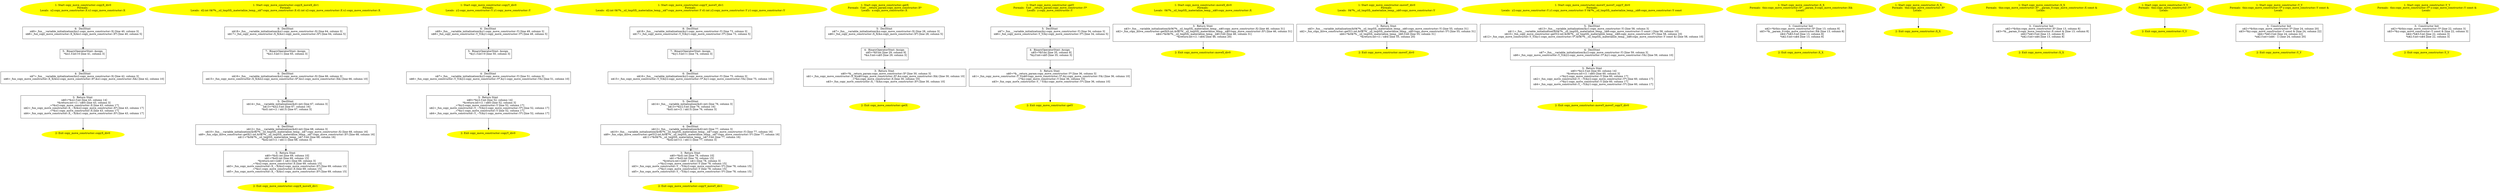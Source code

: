 /* @generated */
digraph cfg {
"copyX_div0#copy_move_constructor#7555826423954612298.1fd45599e2fc3ce471d7d474aa615bcb_1" [label="1: Start copy_move_constructor::copyX_div0\nFormals: \nLocals:  x2:copy_move_constructor::X x1:copy_move_constructor::X \n  " color=yellow style=filled]
	

	 "copyX_div0#copy_move_constructor#7555826423954612298.1fd45599e2fc3ce471d7d474aa615bcb_1" -> "copyX_div0#copy_move_constructor#7555826423954612298.1fd45599e2fc3ce471d7d474aa615bcb_6" ;
"copyX_div0#copy_move_constructor#7555826423954612298.1fd45599e2fc3ce471d7d474aa615bcb_2" [label="2: Exit copy_move_constructor::copyX_div0 \n  " color=yellow style=filled]
	

"copyX_div0#copy_move_constructor#7555826423954612298.1fd45599e2fc3ce471d7d474aa615bcb_3" [label="3:  Return Stmt \n   n$0=*&x2.f:int [line 43, column 14]\n  *&return:int=(1 / n$0) [line 43, column 3]\n  _=*&x2:copy_move_constructor::X [line 43, column 17]\n  n$2=_fun_copy_move_constructor::X_~X(&x2:copy_move_constructor::X*) [line 43, column 17]\n  _=*&x1:copy_move_constructor::X [line 43, column 17]\n  n$4=_fun_copy_move_constructor::X_~X(&x1:copy_move_constructor::X*) [line 43, column 17]\n " shape="box"]
	

	 "copyX_div0#copy_move_constructor#7555826423954612298.1fd45599e2fc3ce471d7d474aa615bcb_3" -> "copyX_div0#copy_move_constructor#7555826423954612298.1fd45599e2fc3ce471d7d474aa615bcb_2" ;
"copyX_div0#copy_move_constructor#7555826423954612298.1fd45599e2fc3ce471d7d474aa615bcb_4" [label="4:  DeclStmt \n   n$7=_fun___variable_initialization(&x2:copy_move_constructor::X) [line 42, column 3]\n  n$6=_fun_copy_move_constructor::X_X(&x2:copy_move_constructor::X*,&x1:copy_move_constructor::X&) [line 42, column 10]\n " shape="box"]
	

	 "copyX_div0#copy_move_constructor#7555826423954612298.1fd45599e2fc3ce471d7d474aa615bcb_4" -> "copyX_div0#copy_move_constructor#7555826423954612298.1fd45599e2fc3ce471d7d474aa615bcb_3" ;
"copyX_div0#copy_move_constructor#7555826423954612298.1fd45599e2fc3ce471d7d474aa615bcb_5" [label="5:  BinaryOperatorStmt: Assign \n   *&x1.f:int=0 [line 41, column 3]\n " shape="box"]
	

	 "copyX_div0#copy_move_constructor#7555826423954612298.1fd45599e2fc3ce471d7d474aa615bcb_5" -> "copyX_div0#copy_move_constructor#7555826423954612298.1fd45599e2fc3ce471d7d474aa615bcb_4" ;
"copyX_div0#copy_move_constructor#7555826423954612298.1fd45599e2fc3ce471d7d474aa615bcb_6" [label="6:  DeclStmt \n   n$9=_fun___variable_initialization(&x1:copy_move_constructor::X) [line 40, column 3]\n  n$8=_fun_copy_move_constructor::X_X(&x1:copy_move_constructor::X*) [line 40, column 5]\n " shape="box"]
	

	 "copyX_div0#copy_move_constructor#7555826423954612298.1fd45599e2fc3ce471d7d474aa615bcb_6" -> "copyX_div0#copy_move_constructor#7555826423954612298.1fd45599e2fc3ce471d7d474aa615bcb_5" ;
"copyX_moveX_div1#copy_move_constructor#6853813819184662211.00e91897e7d9fcfa93de911bba9a1399_1" [label="1: Start copy_move_constructor::copyX_moveX_div1\nFormals: \nLocals:  d2:int 0$?%__sil_tmpSIL_materialize_temp__n$7:copy_move_constructor::X d1:int x2:copy_move_constructor::X x1:copy_move_constructor::X \n  " color=yellow style=filled]
	

	 "copyX_moveX_div1#copy_move_constructor#6853813819184662211.00e91897e7d9fcfa93de911bba9a1399_1" -> "copyX_moveX_div1#copy_move_constructor#6853813819184662211.00e91897e7d9fcfa93de911bba9a1399_8" ;
"copyX_moveX_div1#copy_move_constructor#6853813819184662211.00e91897e7d9fcfa93de911bba9a1399_2" [label="2: Exit copy_move_constructor::copyX_moveX_div1 \n  " color=yellow style=filled]
	

"copyX_moveX_div1#copy_move_constructor#6853813819184662211.00e91897e7d9fcfa93de911bba9a1399_3" [label="3:  Return Stmt \n   n$0=*&d1:int [line 69, column 10]\n  n$1=*&d2:int [line 69, column 15]\n  *&return:int=(n$0 + n$1) [line 69, column 3]\n  _=*&x2:copy_move_constructor::X [line 69, column 15]\n  n$3=_fun_copy_move_constructor::X_~X(&x2:copy_move_constructor::X*) [line 69, column 15]\n  _=*&x1:copy_move_constructor::X [line 69, column 15]\n  n$5=_fun_copy_move_constructor::X_~X(&x1:copy_move_constructor::X*) [line 69, column 15]\n " shape="box"]
	

	 "copyX_moveX_div1#copy_move_constructor#6853813819184662211.00e91897e7d9fcfa93de911bba9a1399_3" -> "copyX_moveX_div1#copy_move_constructor#6853813819184662211.00e91897e7d9fcfa93de911bba9a1399_2" ;
"copyX_moveX_div1#copy_move_constructor#6853813819184662211.00e91897e7d9fcfa93de911bba9a1399_4" [label="4:  DeclStmt \n   n$12=_fun___variable_initialization(&d2:int) [line 68, column 3]\n  n$10=_fun___variable_initialization(&0$?%__sil_tmpSIL_materialize_temp__n$7:copy_move_constructor::X) [line 68, column 16]\n  n$9=_fun_copy_move_constructor::getX(1:int,&0$?%__sil_tmpSIL_materialize_temp__n$7:copy_move_constructor::X*) [line 68, column 16]\n  n$11=*&0$?%__sil_tmpSIL_materialize_temp__n$7.f:int [line 68, column 16]\n  *&d2:int=(1 / n$11) [line 68, column 3]\n " shape="box"]
	

	 "copyX_moveX_div1#copy_move_constructor#6853813819184662211.00e91897e7d9fcfa93de911bba9a1399_4" -> "copyX_moveX_div1#copy_move_constructor#6853813819184662211.00e91897e7d9fcfa93de911bba9a1399_3" ;
"copyX_moveX_div1#copy_move_constructor#6853813819184662211.00e91897e7d9fcfa93de911bba9a1399_5" [label="5:  DeclStmt \n   n$14=_fun___variable_initialization(&d1:int) [line 67, column 3]\n  n$13=*&x2.f:int [line 67, column 16]\n  *&d1:int=(1 / n$13) [line 67, column 3]\n " shape="box"]
	

	 "copyX_moveX_div1#copy_move_constructor#6853813819184662211.00e91897e7d9fcfa93de911bba9a1399_5" -> "copyX_moveX_div1#copy_move_constructor#6853813819184662211.00e91897e7d9fcfa93de911bba9a1399_4" ;
"copyX_moveX_div1#copy_move_constructor#6853813819184662211.00e91897e7d9fcfa93de911bba9a1399_6" [label="6:  DeclStmt \n   n$16=_fun___variable_initialization(&x2:copy_move_constructor::X) [line 66, column 3]\n  n$15=_fun_copy_move_constructor::X_X(&x2:copy_move_constructor::X*,&x1:copy_move_constructor::X&) [line 66, column 10]\n " shape="box"]
	

	 "copyX_moveX_div1#copy_move_constructor#6853813819184662211.00e91897e7d9fcfa93de911bba9a1399_6" -> "copyX_moveX_div1#copy_move_constructor#6853813819184662211.00e91897e7d9fcfa93de911bba9a1399_5" ;
"copyX_moveX_div1#copy_move_constructor#6853813819184662211.00e91897e7d9fcfa93de911bba9a1399_7" [label="7:  BinaryOperatorStmt: Assign \n   *&x1.f:int=1 [line 65, column 3]\n " shape="box"]
	

	 "copyX_moveX_div1#copy_move_constructor#6853813819184662211.00e91897e7d9fcfa93de911bba9a1399_7" -> "copyX_moveX_div1#copy_move_constructor#6853813819184662211.00e91897e7d9fcfa93de911bba9a1399_6" ;
"copyX_moveX_div1#copy_move_constructor#6853813819184662211.00e91897e7d9fcfa93de911bba9a1399_8" [label="8:  DeclStmt \n   n$18=_fun___variable_initialization(&x1:copy_move_constructor::X) [line 64, column 3]\n  n$17=_fun_copy_move_constructor::X_X(&x1:copy_move_constructor::X*) [line 64, column 5]\n " shape="box"]
	

	 "copyX_moveX_div1#copy_move_constructor#6853813819184662211.00e91897e7d9fcfa93de911bba9a1399_8" -> "copyX_moveX_div1#copy_move_constructor#6853813819184662211.00e91897e7d9fcfa93de911bba9a1399_7" ;
"copyY_div0#copy_move_constructor#17079397845524781987.61211209ec1f961073f3adafcd080bfb_1" [label="1: Start copy_move_constructor::copyY_div0\nFormals: \nLocals:  y2:copy_move_constructor::Y y1:copy_move_constructor::Y \n  " color=yellow style=filled]
	

	 "copyY_div0#copy_move_constructor#17079397845524781987.61211209ec1f961073f3adafcd080bfb_1" -> "copyY_div0#copy_move_constructor#17079397845524781987.61211209ec1f961073f3adafcd080bfb_6" ;
"copyY_div0#copy_move_constructor#17079397845524781987.61211209ec1f961073f3adafcd080bfb_2" [label="2: Exit copy_move_constructor::copyY_div0 \n  " color=yellow style=filled]
	

"copyY_div0#copy_move_constructor#17079397845524781987.61211209ec1f961073f3adafcd080bfb_3" [label="3:  Return Stmt \n   n$0=*&y2.f:int [line 52, column 14]\n  *&return:int=(1 / n$0) [line 52, column 3]\n  _=*&y2:copy_move_constructor::Y [line 52, column 17]\n  n$2=_fun_copy_move_constructor::Y_~Y(&y2:copy_move_constructor::Y*) [line 52, column 17]\n  _=*&y1:copy_move_constructor::Y [line 52, column 17]\n  n$4=_fun_copy_move_constructor::Y_~Y(&y1:copy_move_constructor::Y*) [line 52, column 17]\n " shape="box"]
	

	 "copyY_div0#copy_move_constructor#17079397845524781987.61211209ec1f961073f3adafcd080bfb_3" -> "copyY_div0#copy_move_constructor#17079397845524781987.61211209ec1f961073f3adafcd080bfb_2" ;
"copyY_div0#copy_move_constructor#17079397845524781987.61211209ec1f961073f3adafcd080bfb_4" [label="4:  DeclStmt \n   n$7=_fun___variable_initialization(&y2:copy_move_constructor::Y) [line 51, column 3]\n  n$6=_fun_copy_move_constructor::Y_Y(&y2:copy_move_constructor::Y*,&y1:copy_move_constructor::Y&) [line 51, column 10]\n " shape="box"]
	

	 "copyY_div0#copy_move_constructor#17079397845524781987.61211209ec1f961073f3adafcd080bfb_4" -> "copyY_div0#copy_move_constructor#17079397845524781987.61211209ec1f961073f3adafcd080bfb_3" ;
"copyY_div0#copy_move_constructor#17079397845524781987.61211209ec1f961073f3adafcd080bfb_5" [label="5:  BinaryOperatorStmt: Assign \n   *&y1.f:int=0 [line 50, column 3]\n " shape="box"]
	

	 "copyY_div0#copy_move_constructor#17079397845524781987.61211209ec1f961073f3adafcd080bfb_5" -> "copyY_div0#copy_move_constructor#17079397845524781987.61211209ec1f961073f3adafcd080bfb_4" ;
"copyY_div0#copy_move_constructor#17079397845524781987.61211209ec1f961073f3adafcd080bfb_6" [label="6:  DeclStmt \n   n$9=_fun___variable_initialization(&y1:copy_move_constructor::Y) [line 49, column 3]\n  n$8=_fun_copy_move_constructor::Y_Y(&y1:copy_move_constructor::Y*) [line 49, column 5]\n " shape="box"]
	

	 "copyY_div0#copy_move_constructor#17079397845524781987.61211209ec1f961073f3adafcd080bfb_6" -> "copyY_div0#copy_move_constructor#17079397845524781987.61211209ec1f961073f3adafcd080bfb_5" ;
"copyY_moveY_div1#copy_move_constructor#5827233588222911615.5716e8b7acbd3ff43f18c7c5954c6565_1" [label="1: Start copy_move_constructor::copyY_moveY_div1\nFormals: \nLocals:  d2:int 0$?%__sil_tmpSIL_materialize_temp__n$7:copy_move_constructor::Y d1:int y2:copy_move_constructor::Y y1:copy_move_constructor::Y \n  " color=yellow style=filled]
	

	 "copyY_moveY_div1#copy_move_constructor#5827233588222911615.5716e8b7acbd3ff43f18c7c5954c6565_1" -> "copyY_moveY_div1#copy_move_constructor#5827233588222911615.5716e8b7acbd3ff43f18c7c5954c6565_8" ;
"copyY_moveY_div1#copy_move_constructor#5827233588222911615.5716e8b7acbd3ff43f18c7c5954c6565_2" [label="2: Exit copy_move_constructor::copyY_moveY_div1 \n  " color=yellow style=filled]
	

"copyY_moveY_div1#copy_move_constructor#5827233588222911615.5716e8b7acbd3ff43f18c7c5954c6565_3" [label="3:  Return Stmt \n   n$0=*&d1:int [line 78, column 10]\n  n$1=*&d2:int [line 78, column 15]\n  *&return:int=(n$0 + n$1) [line 78, column 3]\n  _=*&y2:copy_move_constructor::Y [line 78, column 15]\n  n$3=_fun_copy_move_constructor::Y_~Y(&y2:copy_move_constructor::Y*) [line 78, column 15]\n  _=*&y1:copy_move_constructor::Y [line 78, column 15]\n  n$5=_fun_copy_move_constructor::Y_~Y(&y1:copy_move_constructor::Y*) [line 78, column 15]\n " shape="box"]
	

	 "copyY_moveY_div1#copy_move_constructor#5827233588222911615.5716e8b7acbd3ff43f18c7c5954c6565_3" -> "copyY_moveY_div1#copy_move_constructor#5827233588222911615.5716e8b7acbd3ff43f18c7c5954c6565_2" ;
"copyY_moveY_div1#copy_move_constructor#5827233588222911615.5716e8b7acbd3ff43f18c7c5954c6565_4" [label="4:  DeclStmt \n   n$12=_fun___variable_initialization(&d2:int) [line 77, column 3]\n  n$10=_fun___variable_initialization(&0$?%__sil_tmpSIL_materialize_temp__n$7:copy_move_constructor::Y) [line 77, column 16]\n  n$9=_fun_copy_move_constructor::getY(2:int,&0$?%__sil_tmpSIL_materialize_temp__n$7:copy_move_constructor::Y*) [line 77, column 16]\n  n$11=*&0$?%__sil_tmpSIL_materialize_temp__n$7.f:int [line 77, column 16]\n  *&d2:int=(1 / n$11) [line 77, column 3]\n " shape="box"]
	

	 "copyY_moveY_div1#copy_move_constructor#5827233588222911615.5716e8b7acbd3ff43f18c7c5954c6565_4" -> "copyY_moveY_div1#copy_move_constructor#5827233588222911615.5716e8b7acbd3ff43f18c7c5954c6565_3" ;
"copyY_moveY_div1#copy_move_constructor#5827233588222911615.5716e8b7acbd3ff43f18c7c5954c6565_5" [label="5:  DeclStmt \n   n$14=_fun___variable_initialization(&d1:int) [line 76, column 3]\n  n$13=*&y2.f:int [line 76, column 16]\n  *&d1:int=(1 / n$13) [line 76, column 3]\n " shape="box"]
	

	 "copyY_moveY_div1#copy_move_constructor#5827233588222911615.5716e8b7acbd3ff43f18c7c5954c6565_5" -> "copyY_moveY_div1#copy_move_constructor#5827233588222911615.5716e8b7acbd3ff43f18c7c5954c6565_4" ;
"copyY_moveY_div1#copy_move_constructor#5827233588222911615.5716e8b7acbd3ff43f18c7c5954c6565_6" [label="6:  DeclStmt \n   n$16=_fun___variable_initialization(&y2:copy_move_constructor::Y) [line 75, column 3]\n  n$15=_fun_copy_move_constructor::Y_Y(&y2:copy_move_constructor::Y*,&y1:copy_move_constructor::Y&) [line 75, column 10]\n " shape="box"]
	

	 "copyY_moveY_div1#copy_move_constructor#5827233588222911615.5716e8b7acbd3ff43f18c7c5954c6565_6" -> "copyY_moveY_div1#copy_move_constructor#5827233588222911615.5716e8b7acbd3ff43f18c7c5954c6565_5" ;
"copyY_moveY_div1#copy_move_constructor#5827233588222911615.5716e8b7acbd3ff43f18c7c5954c6565_7" [label="7:  BinaryOperatorStmt: Assign \n   *&y1.f:int=1 [line 74, column 3]\n " shape="box"]
	

	 "copyY_moveY_div1#copy_move_constructor#5827233588222911615.5716e8b7acbd3ff43f18c7c5954c6565_7" -> "copyY_moveY_div1#copy_move_constructor#5827233588222911615.5716e8b7acbd3ff43f18c7c5954c6565_6" ;
"copyY_moveY_div1#copy_move_constructor#5827233588222911615.5716e8b7acbd3ff43f18c7c5954c6565_8" [label="8:  DeclStmt \n   n$18=_fun___variable_initialization(&y1:copy_move_constructor::Y) [line 73, column 3]\n  n$17=_fun_copy_move_constructor::Y_Y(&y1:copy_move_constructor::Y*) [line 73, column 5]\n " shape="box"]
	

	 "copyY_moveY_div1#copy_move_constructor#5827233588222911615.5716e8b7acbd3ff43f18c7c5954c6565_8" -> "copyY_moveY_div1#copy_move_constructor#5827233588222911615.5716e8b7acbd3ff43f18c7c5954c6565_7" ;
"getX#copy_move_constructor(class copy_move_constructor::X)#2211685783611424509.3ed1bf77442fb4e47b3afdd1dd669b7a_1" [label="1: Start copy_move_constructor::getX\nFormals:  f:int __return_param:copy_move_constructor::X*\nLocals:  x:copy_move_constructor::X \n  " color=yellow style=filled]
	

	 "getX#copy_move_constructor(class copy_move_constructor::X)#2211685783611424509.3ed1bf77442fb4e47b3afdd1dd669b7a_1" -> "getX#copy_move_constructor(class copy_move_constructor::X)#2211685783611424509.3ed1bf77442fb4e47b3afdd1dd669b7a_5" ;
"getX#copy_move_constructor(class copy_move_constructor::X)#2211685783611424509.3ed1bf77442fb4e47b3afdd1dd669b7a_2" [label="2: Exit copy_move_constructor::getX \n  " color=yellow style=filled]
	

"getX#copy_move_constructor(class copy_move_constructor::X)#2211685783611424509.3ed1bf77442fb4e47b3afdd1dd669b7a_3" [label="3:  Return Stmt \n   n$0=*&__return_param:copy_move_constructor::X* [line 30, column 3]\n  n$1=_fun_copy_move_constructor::X_X(n$0:copy_move_constructor::X*,&x:copy_move_constructor::X&) [line 30, column 10]\n  _=*&x:copy_move_constructor::X [line 30, column 10]\n  n$3=_fun_copy_move_constructor::X_~X(&x:copy_move_constructor::X*) [line 30, column 10]\n " shape="box"]
	

	 "getX#copy_move_constructor(class copy_move_constructor::X)#2211685783611424509.3ed1bf77442fb4e47b3afdd1dd669b7a_3" -> "getX#copy_move_constructor(class copy_move_constructor::X)#2211685783611424509.3ed1bf77442fb4e47b3afdd1dd669b7a_2" ;
"getX#copy_move_constructor(class copy_move_constructor::X)#2211685783611424509.3ed1bf77442fb4e47b3afdd1dd669b7a_4" [label="4:  BinaryOperatorStmt: Assign \n   n$5=*&f:int [line 29, column 9]\n  *&x.f:int=n$5 [line 29, column 3]\n " shape="box"]
	

	 "getX#copy_move_constructor(class copy_move_constructor::X)#2211685783611424509.3ed1bf77442fb4e47b3afdd1dd669b7a_4" -> "getX#copy_move_constructor(class copy_move_constructor::X)#2211685783611424509.3ed1bf77442fb4e47b3afdd1dd669b7a_3" ;
"getX#copy_move_constructor(class copy_move_constructor::X)#2211685783611424509.3ed1bf77442fb4e47b3afdd1dd669b7a_5" [label="5:  DeclStmt \n   n$7=_fun___variable_initialization(&x:copy_move_constructor::X) [line 28, column 3]\n  n$6=_fun_copy_move_constructor::X_X(&x:copy_move_constructor::X*) [line 28, column 5]\n " shape="box"]
	

	 "getX#copy_move_constructor(class copy_move_constructor::X)#2211685783611424509.3ed1bf77442fb4e47b3afdd1dd669b7a_5" -> "getX#copy_move_constructor(class copy_move_constructor::X)#2211685783611424509.3ed1bf77442fb4e47b3afdd1dd669b7a_4" ;
"getY#copy_move_constructor(class copy_move_constructor::Y)#1712013823822590270.ad9dd85c67bb69fcd76f4c34bc426f28_1" [label="1: Start copy_move_constructor::getY\nFormals:  f:int __return_param:copy_move_constructor::Y*\nLocals:  y:copy_move_constructor::Y \n  " color=yellow style=filled]
	

	 "getY#copy_move_constructor(class copy_move_constructor::Y)#1712013823822590270.ad9dd85c67bb69fcd76f4c34bc426f28_1" -> "getY#copy_move_constructor(class copy_move_constructor::Y)#1712013823822590270.ad9dd85c67bb69fcd76f4c34bc426f28_5" ;
"getY#copy_move_constructor(class copy_move_constructor::Y)#1712013823822590270.ad9dd85c67bb69fcd76f4c34bc426f28_2" [label="2: Exit copy_move_constructor::getY \n  " color=yellow style=filled]
	

"getY#copy_move_constructor(class copy_move_constructor::Y)#1712013823822590270.ad9dd85c67bb69fcd76f4c34bc426f28_3" [label="3:  Return Stmt \n   n$0=*&__return_param:copy_move_constructor::Y* [line 36, column 3]\n  n$1=_fun_copy_move_constructor::Y_Y(n$0:copy_move_constructor::Y*,&y:copy_move_constructor::Y&) [line 36, column 10]\n  _=*&y:copy_move_constructor::Y [line 36, column 10]\n  n$3=_fun_copy_move_constructor::Y_~Y(&y:copy_move_constructor::Y*) [line 36, column 10]\n " shape="box"]
	

	 "getY#copy_move_constructor(class copy_move_constructor::Y)#1712013823822590270.ad9dd85c67bb69fcd76f4c34bc426f28_3" -> "getY#copy_move_constructor(class copy_move_constructor::Y)#1712013823822590270.ad9dd85c67bb69fcd76f4c34bc426f28_2" ;
"getY#copy_move_constructor(class copy_move_constructor::Y)#1712013823822590270.ad9dd85c67bb69fcd76f4c34bc426f28_4" [label="4:  BinaryOperatorStmt: Assign \n   n$5=*&f:int [line 35, column 9]\n  *&y.f:int=n$5 [line 35, column 3]\n " shape="box"]
	

	 "getY#copy_move_constructor(class copy_move_constructor::Y)#1712013823822590270.ad9dd85c67bb69fcd76f4c34bc426f28_4" -> "getY#copy_move_constructor(class copy_move_constructor::Y)#1712013823822590270.ad9dd85c67bb69fcd76f4c34bc426f28_3" ;
"getY#copy_move_constructor(class copy_move_constructor::Y)#1712013823822590270.ad9dd85c67bb69fcd76f4c34bc426f28_5" [label="5:  DeclStmt \n   n$7=_fun___variable_initialization(&y:copy_move_constructor::Y) [line 34, column 3]\n  n$6=_fun_copy_move_constructor::Y_Y(&y:copy_move_constructor::Y*) [line 34, column 5]\n " shape="box"]
	

	 "getY#copy_move_constructor(class copy_move_constructor::Y)#1712013823822590270.ad9dd85c67bb69fcd76f4c34bc426f28_5" -> "getY#copy_move_constructor(class copy_move_constructor::Y)#1712013823822590270.ad9dd85c67bb69fcd76f4c34bc426f28_4" ;
"moveX_div0#copy_move_constructor#2229557375196326562.f23c95e594ab41ba50090dccb989c3e3_1" [label="1: Start copy_move_constructor::moveX_div0\nFormals: \nLocals:  0$?%__sil_tmpSIL_materialize_temp__n$0:copy_move_constructor::X \n  " color=yellow style=filled]
	

	 "moveX_div0#copy_move_constructor#2229557375196326562.f23c95e594ab41ba50090dccb989c3e3_1" -> "moveX_div0#copy_move_constructor#2229557375196326562.f23c95e594ab41ba50090dccb989c3e3_3" ;
"moveX_div0#copy_move_constructor#2229557375196326562.f23c95e594ab41ba50090dccb989c3e3_2" [label="2: Exit copy_move_constructor::moveX_div0 \n  " color=yellow style=filled]
	

"moveX_div0#copy_move_constructor#2229557375196326562.f23c95e594ab41ba50090dccb989c3e3_3" [label="3:  Return Stmt \n   n$3=_fun___variable_initialization(&0$?%__sil_tmpSIL_materialize_temp__n$0:copy_move_constructor::X) [line 46, column 31]\n  n$2=_fun_copy_move_constructor::getX(0:int,&0$?%__sil_tmpSIL_materialize_temp__n$0:copy_move_constructor::X*) [line 46, column 31]\n  n$4=*&0$?%__sil_tmpSIL_materialize_temp__n$0.f:int [line 46, column 31]\n  *&return:int=(1 / n$4) [line 46, column 20]\n " shape="box"]
	

	 "moveX_div0#copy_move_constructor#2229557375196326562.f23c95e594ab41ba50090dccb989c3e3_3" -> "moveX_div0#copy_move_constructor#2229557375196326562.f23c95e594ab41ba50090dccb989c3e3_2" ;
"moveY_div0#copy_move_constructor#15307842160732522395.eee7693240d3ce27d5c30f34d771cb57_1" [label="1: Start copy_move_constructor::moveY_div0\nFormals: \nLocals:  0$?%__sil_tmpSIL_materialize_temp__n$0:copy_move_constructor::Y \n  " color=yellow style=filled]
	

	 "moveY_div0#copy_move_constructor#15307842160732522395.eee7693240d3ce27d5c30f34d771cb57_1" -> "moveY_div0#copy_move_constructor#15307842160732522395.eee7693240d3ce27d5c30f34d771cb57_3" ;
"moveY_div0#copy_move_constructor#15307842160732522395.eee7693240d3ce27d5c30f34d771cb57_2" [label="2: Exit copy_move_constructor::moveY_div0 \n  " color=yellow style=filled]
	

"moveY_div0#copy_move_constructor#15307842160732522395.eee7693240d3ce27d5c30f34d771cb57_3" [label="3:  Return Stmt \n   n$3=_fun___variable_initialization(&0$?%__sil_tmpSIL_materialize_temp__n$0:copy_move_constructor::Y) [line 55, column 31]\n  n$2=_fun_copy_move_constructor::getY(1:int,&0$?%__sil_tmpSIL_materialize_temp__n$0:copy_move_constructor::Y*) [line 55, column 31]\n  n$4=*&0$?%__sil_tmpSIL_materialize_temp__n$0.f:int [line 55, column 31]\n  *&return:int=(1 / n$4) [line 55, column 20]\n " shape="box"]
	

	 "moveY_div0#copy_move_constructor#15307842160732522395.eee7693240d3ce27d5c30f34d771cb57_3" -> "moveY_div0#copy_move_constructor#15307842160732522395.eee7693240d3ce27d5c30f34d771cb57_2" ;
"moveY_moveY_copyY_div0#copy_move_constructor#11319351724516006746.d5d5d96d98dcf1c634b647be30001d2e_1" [label="1: Start copy_move_constructor::moveY_moveY_copyY_div0\nFormals: \nLocals:  y2:copy_move_constructor::Y y1:copy_move_constructor::Y 0$?%__sil_tmpSIL_materialize_temp__n$8:copy_move_constructor::Y const  \n  " color=yellow style=filled]
	

	 "moveY_moveY_copyY_div0#copy_move_constructor#11319351724516006746.d5d5d96d98dcf1c634b647be30001d2e_1" -> "moveY_moveY_copyY_div0#copy_move_constructor#11319351724516006746.d5d5d96d98dcf1c634b647be30001d2e_5" ;
"moveY_moveY_copyY_div0#copy_move_constructor#11319351724516006746.d5d5d96d98dcf1c634b647be30001d2e_2" [label="2: Exit copy_move_constructor::moveY_moveY_copyY_div0 \n  " color=yellow style=filled]
	

"moveY_moveY_copyY_div0#copy_move_constructor#11319351724516006746.d5d5d96d98dcf1c634b647be30001d2e_3" [label="3:  Return Stmt \n   n$0=*&y2.f:int [line 60, column 14]\n  *&return:int=(1 / n$0) [line 60, column 3]\n  _=*&y2:copy_move_constructor::Y [line 60, column 17]\n  n$2=_fun_copy_move_constructor::Y_~Y(&y2:copy_move_constructor::Y*) [line 60, column 17]\n  _=*&y1:copy_move_constructor::Y [line 60, column 17]\n  n$4=_fun_copy_move_constructor::Y_~Y(&y1:copy_move_constructor::Y*) [line 60, column 17]\n " shape="box"]
	

	 "moveY_moveY_copyY_div0#copy_move_constructor#11319351724516006746.d5d5d96d98dcf1c634b647be30001d2e_3" -> "moveY_moveY_copyY_div0#copy_move_constructor#11319351724516006746.d5d5d96d98dcf1c634b647be30001d2e_2" ;
"moveY_moveY_copyY_div0#copy_move_constructor#11319351724516006746.d5d5d96d98dcf1c634b647be30001d2e_4" [label="4:  DeclStmt \n   n$7=_fun___variable_initialization(&y2:copy_move_constructor::Y) [line 59, column 3]\n  n$6=_fun_copy_move_constructor::Y_Y(&y2:copy_move_constructor::Y*,&y1:copy_move_constructor::Y&) [line 59, column 10]\n " shape="box"]
	

	 "moveY_moveY_copyY_div0#copy_move_constructor#11319351724516006746.d5d5d96d98dcf1c634b647be30001d2e_4" -> "moveY_moveY_copyY_div0#copy_move_constructor#11319351724516006746.d5d5d96d98dcf1c634b647be30001d2e_3" ;
"moveY_moveY_copyY_div0#copy_move_constructor#11319351724516006746.d5d5d96d98dcf1c634b647be30001d2e_5" [label="5:  DeclStmt \n   n$13=_fun___variable_initialization(&y1:copy_move_constructor::Y) [line 58, column 3]\n  n$11=_fun___variable_initialization(&0$?%__sil_tmpSIL_materialize_temp__n$8:copy_move_constructor::Y const ) [line 58, column 10]\n  n$10=_fun_copy_move_constructor::getY(2:int,&0$?%__sil_tmpSIL_materialize_temp__n$8:copy_move_constructor::Y*) [line 58, column 10]\n  n$12=_fun_copy_move_constructor::Y_Y(&y1:copy_move_constructor::Y*,&0$?%__sil_tmpSIL_materialize_temp__n$8:copy_move_constructor::Y const &) [line 58, column 10]\n " shape="box"]
	

	 "moveY_moveY_copyY_div0#copy_move_constructor#11319351724516006746.d5d5d96d98dcf1c634b647be30001d2e_5" -> "moveY_moveY_copyY_div0#copy_move_constructor#11319351724516006746.d5d5d96d98dcf1c634b647be30001d2e_4" ;
"X#X#copy_move_constructor#{10174102600918728520|constexpr}.7f1f4443383b6eabdf400de956c7f6af_1" [label="1: Start copy_move_constructor::X_X\nFormals:  this:copy_move_constructor::X* __param_0:copy_move_constructor::X&\nLocals:  \n  " color=yellow style=filled]
	

	 "X#X#copy_move_constructor#{10174102600918728520|constexpr}.7f1f4443383b6eabdf400de956c7f6af_1" -> "X#X#copy_move_constructor#{10174102600918728520|constexpr}.7f1f4443383b6eabdf400de956c7f6af_3" ;
"X#X#copy_move_constructor#{10174102600918728520|constexpr}.7f1f4443383b6eabdf400de956c7f6af_2" [label="2: Exit copy_move_constructor::X_X \n  " color=yellow style=filled]
	

"X#X#copy_move_constructor#{10174102600918728520|constexpr}.7f1f4443383b6eabdf400de956c7f6af_3" [label="3:  Constructor Init \n   n$2=*&this:copy_move_constructor::X* [line 13, column 8]\n  n$3=*&__param_0:copy_move_constructor::X& [line 13, column 8]\n  n$4=*n$3.f:int [line 13, column 8]\n  *n$2.f:int=n$4 [line 13, column 8]\n " shape="box"]
	

	 "X#X#copy_move_constructor#{10174102600918728520|constexpr}.7f1f4443383b6eabdf400de956c7f6af_3" -> "X#X#copy_move_constructor#{10174102600918728520|constexpr}.7f1f4443383b6eabdf400de956c7f6af_2" ;
"X#X#copy_move_constructor#{10968604964233077287}.2f7f6ea6443bd7f6e81f1eae0ad96ec1_1" [label="1: Start copy_move_constructor::X_X\nFormals:  this:copy_move_constructor::X*\nLocals:  \n  " color=yellow style=filled]
	

	 "X#X#copy_move_constructor#{10968604964233077287}.2f7f6ea6443bd7f6e81f1eae0ad96ec1_1" -> "X#X#copy_move_constructor#{10968604964233077287}.2f7f6ea6443bd7f6e81f1eae0ad96ec1_2" ;
"X#X#copy_move_constructor#{10968604964233077287}.2f7f6ea6443bd7f6e81f1eae0ad96ec1_2" [label="2: Exit copy_move_constructor::X_X \n  " color=yellow style=filled]
	

"X#X#copy_move_constructor#{11461885598838954204|constexpr}.8b245330f9990df6f1e3d0622b3e7433_1" [label="1: Start copy_move_constructor::X_X\nFormals:  this:copy_move_constructor::X* __param_0:copy_move_constructor::X const &\nLocals:  \n  " color=yellow style=filled]
	

	 "X#X#copy_move_constructor#{11461885598838954204|constexpr}.8b245330f9990df6f1e3d0622b3e7433_1" -> "X#X#copy_move_constructor#{11461885598838954204|constexpr}.8b245330f9990df6f1e3d0622b3e7433_3" ;
"X#X#copy_move_constructor#{11461885598838954204|constexpr}.8b245330f9990df6f1e3d0622b3e7433_2" [label="2: Exit copy_move_constructor::X_X \n  " color=yellow style=filled]
	

"X#X#copy_move_constructor#{11461885598838954204|constexpr}.8b245330f9990df6f1e3d0622b3e7433_3" [label="3:  Constructor Init \n   n$2=*&this:copy_move_constructor::X* [line 13, column 8]\n  n$3=*&__param_0:copy_move_constructor::X const & [line 13, column 8]\n  n$4=*n$3.f:int [line 13, column 8]\n  *n$2.f:int=n$4 [line 13, column 8]\n " shape="box"]
	

	 "X#X#copy_move_constructor#{11461885598838954204|constexpr}.8b245330f9990df6f1e3d0622b3e7433_3" -> "X#X#copy_move_constructor#{11461885598838954204|constexpr}.8b245330f9990df6f1e3d0622b3e7433_2" ;
"Y#Y#copy_move_constructor#{1021306560387426992}.841cfe557ed8d8dec57a221bbce98e74_1" [label="1: Start copy_move_constructor::Y_Y\nFormals:  this:copy_move_constructor::Y*\nLocals:  \n  " color=yellow style=filled]
	

	 "Y#Y#copy_move_constructor#{1021306560387426992}.841cfe557ed8d8dec57a221bbce98e74_1" -> "Y#Y#copy_move_constructor#{1021306560387426992}.841cfe557ed8d8dec57a221bbce98e74_2" ;
"Y#Y#copy_move_constructor#{1021306560387426992}.841cfe557ed8d8dec57a221bbce98e74_2" [label="2: Exit copy_move_constructor::Y_Y \n  " color=yellow style=filled]
	

"Y#Y#copy_move_constructor#{18272181401462210540}.6215678d929da0a4d67ea5f3b952308e_1" [label="1: Start copy_move_constructor::Y_Y\nFormals:  this:copy_move_constructor::Y* y:copy_move_constructor::Y const &\nLocals:  \n  " color=yellow style=filled]
	

	 "Y#Y#copy_move_constructor#{18272181401462210540}.6215678d929da0a4d67ea5f3b952308e_1" -> "Y#Y#copy_move_constructor#{18272181401462210540}.6215678d929da0a4d67ea5f3b952308e_3" ;
"Y#Y#copy_move_constructor#{18272181401462210540}.6215678d929da0a4d67ea5f3b952308e_2" [label="2: Exit copy_move_constructor::Y_Y \n  " color=yellow style=filled]
	

"Y#Y#copy_move_constructor#{18272181401462210540}.6215678d929da0a4d67ea5f3b952308e_3" [label="3:  Constructor Init \n   n$2=*&this:copy_move_constructor::Y* [line 24, column 20]\n  n$3=*&y:copy_move_constructor::Y const & [line 24, column 22]\n  n$4=*n$3.f:int [line 24, column 22]\n  *n$2.f:int=(n$4 - 1) [line 24, column 20]\n " shape="box"]
	

	 "Y#Y#copy_move_constructor#{18272181401462210540}.6215678d929da0a4d67ea5f3b952308e_3" -> "Y#Y#copy_move_constructor#{18272181401462210540}.6215678d929da0a4d67ea5f3b952308e_2" ;
"Y#Y#copy_move_constructor#{2644368372854768795|constexpr}.992ebae8b36e68c2e1b5e338a4c29705_1" [label="1: Start copy_move_constructor::Y_Y\nFormals:  this:copy_move_constructor::Y* y:copy_move_constructor::Y const &\nLocals:  \n  " color=yellow style=filled]
	

	 "Y#Y#copy_move_constructor#{2644368372854768795|constexpr}.992ebae8b36e68c2e1b5e338a4c29705_1" -> "Y#Y#copy_move_constructor#{2644368372854768795|constexpr}.992ebae8b36e68c2e1b5e338a4c29705_3" ;
"Y#Y#copy_move_constructor#{2644368372854768795|constexpr}.992ebae8b36e68c2e1b5e338a4c29705_2" [label="2: Exit copy_move_constructor::Y_Y \n  " color=yellow style=filled]
	

"Y#Y#copy_move_constructor#{2644368372854768795|constexpr}.992ebae8b36e68c2e1b5e338a4c29705_3" [label="3:  Constructor Init \n   n$2=*&this:copy_move_constructor::Y* [line 22, column 3]\n  n$3=*&y:copy_move_constructor::Y const & [line 22, column 3]\n  n$4=*n$3.f:int [line 22, column 3]\n  *n$2.f:int=n$4 [line 22, column 3]\n " shape="box"]
	

	 "Y#Y#copy_move_constructor#{2644368372854768795|constexpr}.992ebae8b36e68c2e1b5e338a4c29705_3" -> "Y#Y#copy_move_constructor#{2644368372854768795|constexpr}.992ebae8b36e68c2e1b5e338a4c29705_2" ;
}
